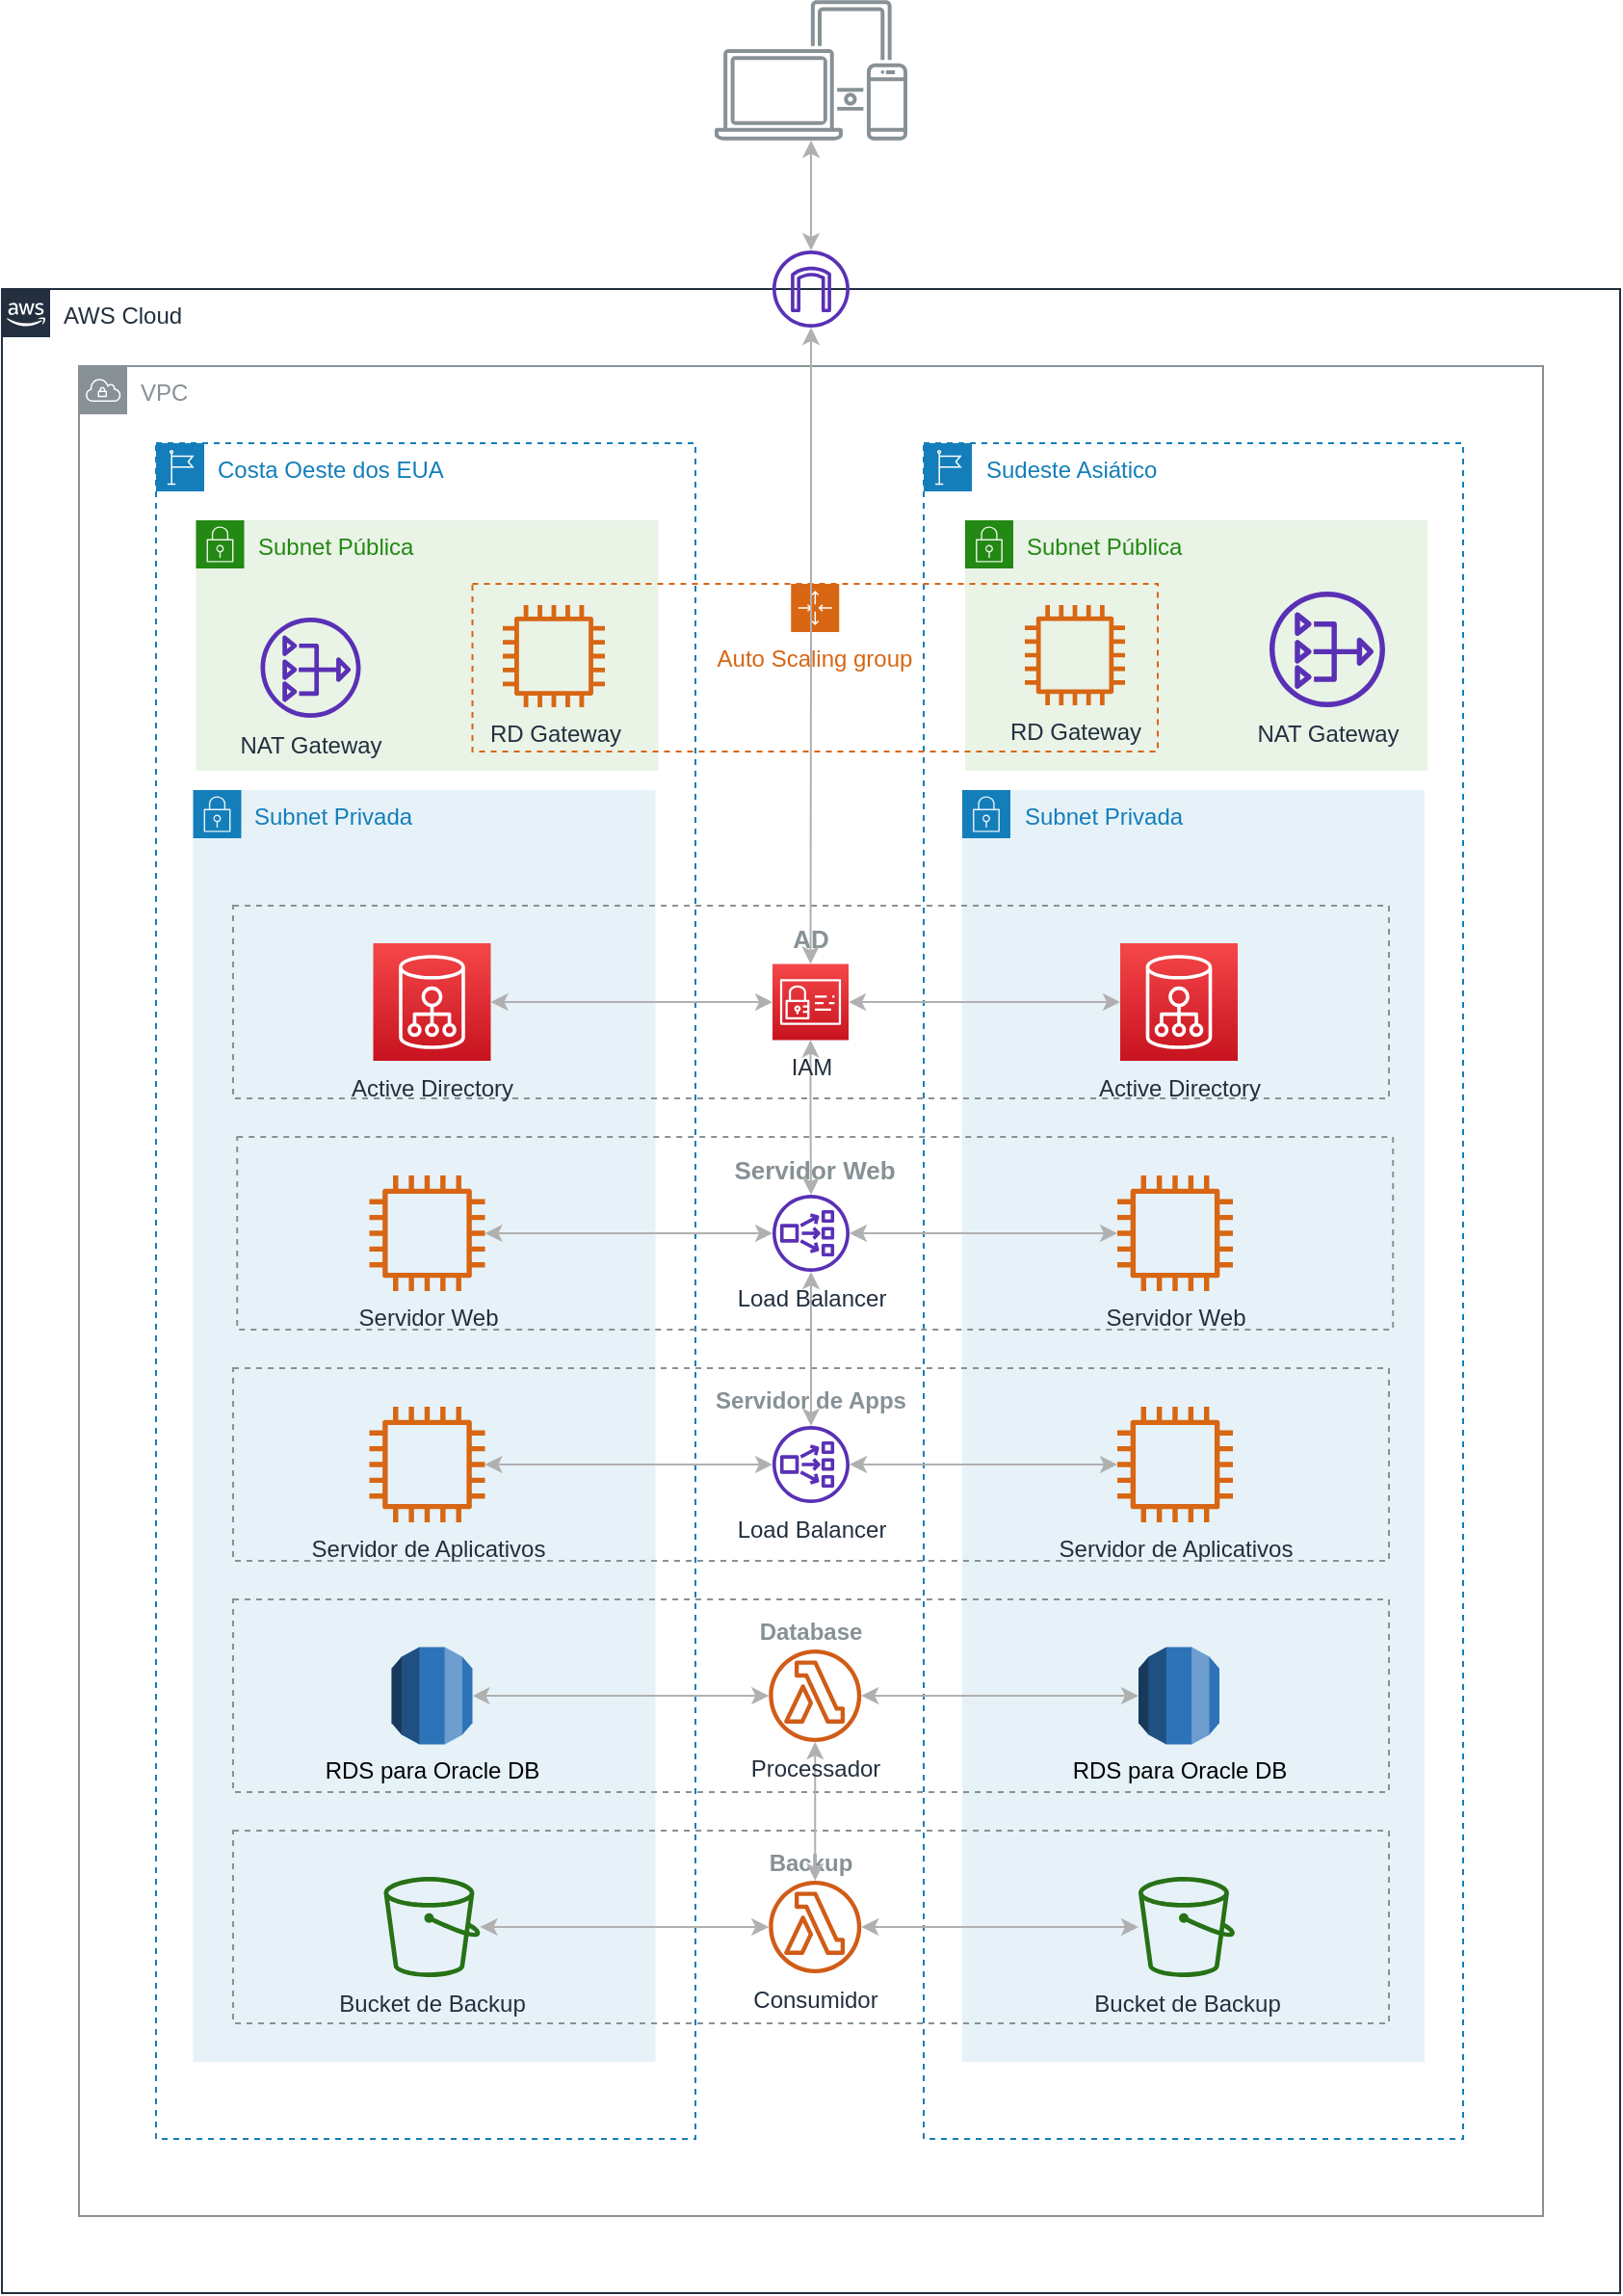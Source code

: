 <mxfile version="13.9.9" type="github">
  <diagram id="Ht1M8jgEwFfnCIfOTk4-" name="Page-1">
    <mxGraphModel dx="1422" dy="1631" grid="1" gridSize="10" guides="1" tooltips="1" connect="1" arrows="1" fold="1" page="1" pageScale="1" pageWidth="1169" pageHeight="827" math="0" shadow="0">
      <root>
        <mxCell id="0" />
        <mxCell id="1" parent="0" />
        <mxCell id="6aDpFVfZze4w23CBUoU--56" value="Subnet Privada" style="points=[[0,0],[0.25,0],[0.5,0],[0.75,0],[1,0],[1,0.25],[1,0.5],[1,0.75],[1,1],[0.75,1],[0.5,1],[0.25,1],[0,1],[0,0.75],[0,0.5],[0,0.25]];outlineConnect=0;gradientColor=none;html=1;whiteSpace=wrap;fontSize=12;fontStyle=0;shape=mxgraph.aws4.group;grIcon=mxgraph.aws4.group_security_group;grStroke=0;strokeColor=#147EBA;fillColor=#E6F2F8;verticalAlign=top;align=left;spacingLeft=30;fontColor=#147EBA;dashed=0;rounded=0;shadow=0;glass=0;sketch=0;" parent="1" vertex="1">
          <mxGeometry x="718.5" y="-400" width="240" height="660" as="geometry" />
        </mxCell>
        <mxCell id="6aDpFVfZze4w23CBUoU--58" value="Subnet Privada" style="points=[[0,0],[0.25,0],[0.5,0],[0.75,0],[1,0],[1,0.25],[1,0.5],[1,0.75],[1,1],[0.75,1],[0.5,1],[0.25,1],[0,1],[0,0.75],[0,0.5],[0,0.25]];outlineConnect=0;gradientColor=none;html=1;whiteSpace=wrap;fontSize=12;fontStyle=0;shape=mxgraph.aws4.group;grIcon=mxgraph.aws4.group_security_group;grStroke=0;strokeColor=#147EBA;fillColor=#E6F2F8;verticalAlign=top;align=left;spacingLeft=30;fontColor=#147EBA;dashed=0;rounded=0;shadow=0;glass=0;sketch=0;" parent="1" vertex="1">
          <mxGeometry x="319.25" y="-400" width="240" height="660" as="geometry" />
        </mxCell>
        <mxCell id="6aDpFVfZze4w23CBUoU--39" value="Sudeste Asiático" style="points=[[0,0],[0.25,0],[0.5,0],[0.75,0],[1,0],[1,0.25],[1,0.5],[1,0.75],[1,1],[0.75,1],[0.5,1],[0.25,1],[0,1],[0,0.75],[0,0.5],[0,0.25]];outlineConnect=0;gradientColor=none;html=1;whiteSpace=wrap;fontSize=12;fontStyle=0;shape=mxgraph.aws4.group;grIcon=mxgraph.aws4.group_region;strokeColor=#147EBA;fillColor=none;verticalAlign=top;align=left;spacingLeft=30;fontColor=#147EBA;dashed=1;rounded=0;shadow=0;glass=0;sketch=0;" parent="1" vertex="1">
          <mxGeometry x="698.5" y="-580" width="280" height="880" as="geometry" />
        </mxCell>
        <mxCell id="6aDpFVfZze4w23CBUoU--37" value="Costa Oeste dos EUA" style="points=[[0,0],[0.25,0],[0.5,0],[0.75,0],[1,0],[1,0.25],[1,0.5],[1,0.75],[1,1],[0.75,1],[0.5,1],[0.25,1],[0,1],[0,0.75],[0,0.5],[0,0.25]];outlineConnect=0;gradientColor=none;html=1;whiteSpace=wrap;fontSize=12;fontStyle=0;shape=mxgraph.aws4.group;grIcon=mxgraph.aws4.group_region;strokeColor=#147EBA;fillColor=none;verticalAlign=top;align=left;spacingLeft=30;fontColor=#147EBA;dashed=1;rounded=0;shadow=0;glass=0;sketch=0;" parent="1" vertex="1">
          <mxGeometry x="300" y="-580" width="280" height="880" as="geometry" />
        </mxCell>
        <mxCell id="6aDpFVfZze4w23CBUoU--36" value="VPC" style="outlineConnect=0;gradientColor=none;html=1;whiteSpace=wrap;fontSize=12;fontStyle=0;shape=mxgraph.aws4.group;grIcon=mxgraph.aws4.group_vpc;strokeColor=#879196;fillColor=none;verticalAlign=top;align=left;spacingLeft=30;fontColor=#879196;dashed=0;rounded=0;shadow=0;glass=0;sketch=0;" parent="1" vertex="1">
          <mxGeometry x="260" y="-620" width="760" height="960" as="geometry" />
        </mxCell>
        <mxCell id="6aDpFVfZze4w23CBUoU--35" value="AWS Cloud" style="points=[[0,0],[0.25,0],[0.5,0],[0.75,0],[1,0],[1,0.25],[1,0.5],[1,0.75],[1,1],[0.75,1],[0.5,1],[0.25,1],[0,1],[0,0.75],[0,0.5],[0,0.25]];outlineConnect=0;gradientColor=none;html=1;whiteSpace=wrap;fontSize=12;fontStyle=0;shape=mxgraph.aws4.group;grIcon=mxgraph.aws4.group_aws_cloud_alt;strokeColor=#232F3E;fillColor=none;verticalAlign=top;align=left;spacingLeft=30;fontColor=#232F3E;dashed=0;rounded=0;shadow=0;glass=0;sketch=0;" parent="1" vertex="1">
          <mxGeometry x="220" y="-660" width="840" height="1040" as="geometry" />
        </mxCell>
        <mxCell id="6aDpFVfZze4w23CBUoU--67" value="&lt;div&gt;&lt;span&gt;&lt;b&gt;Database&lt;/b&gt;&lt;/span&gt;&lt;/div&gt;" style="outlineConnect=0;gradientColor=none;html=1;whiteSpace=wrap;fontSize=12;fontStyle=0;strokeColor=#879196;fillColor=none;verticalAlign=top;align=center;fontColor=#879196;dashed=1;spacingTop=3;rounded=0;shadow=0;glass=0;sketch=0;" parent="1" vertex="1">
          <mxGeometry x="340" y="20" width="600" height="100" as="geometry" />
        </mxCell>
        <mxCell id="6aDpFVfZze4w23CBUoU--66" value="&lt;b&gt;Servidor de Apps&lt;/b&gt;" style="outlineConnect=0;gradientColor=none;html=1;whiteSpace=wrap;fontSize=12;fontStyle=0;strokeColor=#879196;fillColor=none;verticalAlign=top;align=center;fontColor=#879196;dashed=1;spacingTop=3;rounded=0;shadow=0;glass=0;sketch=0;" parent="1" vertex="1">
          <mxGeometry x="340" y="-100" width="600" height="100" as="geometry" />
        </mxCell>
        <mxCell id="6aDpFVfZze4w23CBUoU--110" value="&lt;div&gt;&lt;span&gt;&lt;b&gt;&lt;font style=&quot;font-size: 13px&quot;&gt;Servidor Web&lt;/font&gt;&lt;/b&gt;&lt;/span&gt;&lt;/div&gt;" style="outlineConnect=0;gradientColor=none;html=1;whiteSpace=wrap;fontSize=12;fontStyle=0;strokeColor=#879196;fillColor=none;verticalAlign=top;align=center;fontColor=#879196;dashed=1;spacingTop=3;rounded=0;shadow=0;glass=0;sketch=0;" parent="1" vertex="1">
          <mxGeometry x="342.12" y="-220" width="600" height="100" as="geometry" />
        </mxCell>
        <mxCell id="6aDpFVfZze4w23CBUoU--79" value="&lt;div&gt;&lt;span&gt;&lt;b&gt;Backup&lt;/b&gt;&lt;/span&gt;&lt;/div&gt;" style="outlineConnect=0;gradientColor=none;html=1;whiteSpace=wrap;fontSize=12;fontStyle=0;strokeColor=#879196;fillColor=none;verticalAlign=top;align=center;fontColor=#879196;dashed=1;spacingTop=3;rounded=0;shadow=0;glass=0;sketch=0;" parent="1" vertex="1">
          <mxGeometry x="340" y="140" width="600" height="100" as="geometry" />
        </mxCell>
        <mxCell id="6aDpFVfZze4w23CBUoU--55" value="Subnet Pública" style="points=[[0,0],[0.25,0],[0.5,0],[0.75,0],[1,0],[1,0.25],[1,0.5],[1,0.75],[1,1],[0.75,1],[0.5,1],[0.25,1],[0,1],[0,0.75],[0,0.5],[0,0.25]];outlineConnect=0;gradientColor=none;html=1;whiteSpace=wrap;fontSize=12;fontStyle=0;shape=mxgraph.aws4.group;grIcon=mxgraph.aws4.group_security_group;grStroke=0;strokeColor=#248814;fillColor=#E9F3E6;verticalAlign=top;align=left;spacingLeft=30;fontColor=#248814;dashed=0;rounded=0;shadow=0;glass=0;sketch=0;" parent="1" vertex="1">
          <mxGeometry x="720" y="-540" width="240" height="130" as="geometry" />
        </mxCell>
        <mxCell id="6aDpFVfZze4w23CBUoU--74" value="NAT Gateway" style="outlineConnect=0;fontColor=#232F3E;gradientColor=none;fillColor=#5A30B5;strokeColor=none;dashed=0;verticalLabelPosition=bottom;verticalAlign=top;align=center;html=1;fontSize=12;fontStyle=0;aspect=fixed;pointerEvents=1;shape=mxgraph.aws4.nat_gateway;rounded=0;shadow=0;glass=0;sketch=0;" parent="1" vertex="1">
          <mxGeometry x="878" y="-503" width="60" height="60" as="geometry" />
        </mxCell>
        <mxCell id="6aDpFVfZze4w23CBUoU--57" value="Subnet Pública" style="points=[[0,0],[0.25,0],[0.5,0],[0.75,0],[1,0],[1,0.25],[1,0.5],[1,0.75],[1,1],[0.75,1],[0.5,1],[0.25,1],[0,1],[0,0.75],[0,0.5],[0,0.25]];outlineConnect=0;gradientColor=none;html=1;whiteSpace=wrap;fontSize=12;fontStyle=0;shape=mxgraph.aws4.group;grIcon=mxgraph.aws4.group_security_group;grStroke=0;strokeColor=#248814;fillColor=#E9F3E6;verticalAlign=top;align=left;spacingLeft=30;fontColor=#248814;dashed=0;rounded=0;shadow=0;glass=0;sketch=0;" parent="1" vertex="1">
          <mxGeometry x="320.75" y="-540" width="240" height="130" as="geometry" />
        </mxCell>
        <mxCell id="6aDpFVfZze4w23CBUoU--94" value="Auto Scaling group" style="points=[[0,0],[0.25,0],[0.5,0],[0.75,0],[1,0],[1,0.25],[1,0.5],[1,0.75],[1,1],[0.75,1],[0.5,1],[0.25,1],[0,1],[0,0.75],[0,0.5],[0,0.25]];outlineConnect=0;gradientColor=none;html=1;whiteSpace=wrap;fontSize=12;fontStyle=0;shape=mxgraph.aws4.groupCenter;grIcon=mxgraph.aws4.group_auto_scaling_group;grStroke=1;strokeColor=#D86613;fillColor=none;verticalAlign=top;align=center;fontColor=#D86613;dashed=1;spacingTop=25;rounded=0;shadow=0;glass=0;sketch=0;" parent="1" vertex="1">
          <mxGeometry x="464.25" y="-507" width="355.75" height="87" as="geometry" />
        </mxCell>
        <mxCell id="6aDpFVfZze4w23CBUoU--68" value="&lt;div&gt;&lt;span&gt;&lt;b&gt;&lt;font style=&quot;font-size: 13px&quot;&gt;AD&lt;/font&gt;&lt;/b&gt;&lt;/span&gt;&lt;/div&gt;" style="outlineConnect=0;gradientColor=none;html=1;whiteSpace=wrap;fontSize=12;fontStyle=0;strokeColor=#879196;fillColor=none;verticalAlign=top;align=center;fontColor=#879196;dashed=1;spacingTop=3;rounded=0;shadow=0;glass=0;sketch=0;" parent="1" vertex="1">
          <mxGeometry x="340" y="-340" width="600" height="100" as="geometry" />
        </mxCell>
        <mxCell id="6aDpFVfZze4w23CBUoU--113" style="edgeStyle=orthogonalEdgeStyle;rounded=0;orthogonalLoop=1;jettySize=auto;html=1;startArrow=classic;startFill=1;strokeColor=#B0B0B0;" parent="1" source="-7ydBMWIC__aD3P19Xe8-1" target="6aDpFVfZze4w23CBUoU--112" edge="1">
          <mxGeometry relative="1" as="geometry" />
        </mxCell>
        <mxCell id="6aDpFVfZze4w23CBUoU--59" value="" style="outlineConnect=0;fontColor=#232F3E;gradientColor=none;fillColor=#5A30B5;strokeColor=none;dashed=0;verticalLabelPosition=bottom;verticalAlign=top;align=center;html=1;fontSize=12;fontStyle=0;aspect=fixed;pointerEvents=1;shape=mxgraph.aws4.internet_gateway;rounded=0;shadow=0;glass=0;sketch=0;" parent="1" vertex="1">
          <mxGeometry x="620" y="-680" width="40" height="40" as="geometry" />
        </mxCell>
        <mxCell id="6aDpFVfZze4w23CBUoU--71" value="RDS para Oracle DB" style="outlineConnect=0;dashed=0;verticalLabelPosition=bottom;verticalAlign=top;align=center;html=1;shape=mxgraph.aws3.rds;fillColor=#2E73B8;gradientColor=none;rounded=0;shadow=0;glass=0;sketch=0;strokeColor=#454A52;" parent="1" vertex="1">
          <mxGeometry x="810" y="44.75" width="42" height="50.5" as="geometry" />
        </mxCell>
        <mxCell id="6aDpFVfZze4w23CBUoU--72" value="RDS para Oracle DB" style="outlineConnect=0;dashed=0;verticalLabelPosition=bottom;verticalAlign=top;align=center;html=1;shape=mxgraph.aws3.rds;fillColor=#2E73B8;gradientColor=none;rounded=0;shadow=0;glass=0;sketch=0;strokeColor=#454A52;" parent="1" vertex="1">
          <mxGeometry x="422.25" y="44.75" width="42" height="50.5" as="geometry" />
        </mxCell>
        <mxCell id="6aDpFVfZze4w23CBUoU--95" style="edgeStyle=orthogonalEdgeStyle;rounded=0;orthogonalLoop=1;jettySize=auto;html=1;startArrow=classic;startFill=1;strokeColor=#B0B0B0;" parent="1" source="6aDpFVfZze4w23CBUoU--76" target="6aDpFVfZze4w23CBUoU--59" edge="1">
          <mxGeometry relative="1" as="geometry" />
        </mxCell>
        <mxCell id="6aDpFVfZze4w23CBUoU--76" value="" style="outlineConnect=0;gradientColor=none;fontColor=#545B64;strokeColor=none;fillColor=#879196;dashed=0;verticalLabelPosition=bottom;verticalAlign=top;align=center;html=1;fontSize=12;fontStyle=0;aspect=fixed;shape=mxgraph.aws4.illustration_devices;pointerEvents=1;rounded=0;shadow=0;glass=0;sketch=0;" parent="1" vertex="1">
          <mxGeometry x="590" y="-810" width="100" height="73" as="geometry" />
        </mxCell>
        <mxCell id="6aDpFVfZze4w23CBUoU--120" value="" style="edgeStyle=orthogonalEdgeStyle;rounded=0;orthogonalLoop=1;jettySize=auto;html=1;startArrow=classic;startFill=1;strokeColor=#B0B0B0;" parent="1" source="6aDpFVfZze4w23CBUoU--78" target="6aDpFVfZze4w23CBUoU--119" edge="1">
          <mxGeometry relative="1" as="geometry" />
        </mxCell>
        <mxCell id="6aDpFVfZze4w23CBUoU--121" style="edgeStyle=orthogonalEdgeStyle;rounded=0;orthogonalLoop=1;jettySize=auto;html=1;startArrow=classic;startFill=1;strokeColor=#B0B0B0;" parent="1" source="6aDpFVfZze4w23CBUoU--78" target="6aDpFVfZze4w23CBUoU--72" edge="1">
          <mxGeometry relative="1" as="geometry" />
        </mxCell>
        <mxCell id="6aDpFVfZze4w23CBUoU--122" style="edgeStyle=orthogonalEdgeStyle;rounded=0;orthogonalLoop=1;jettySize=auto;html=1;startArrow=classic;startFill=1;strokeColor=#B0B0B0;" parent="1" source="6aDpFVfZze4w23CBUoU--78" target="6aDpFVfZze4w23CBUoU--71" edge="1">
          <mxGeometry relative="1" as="geometry" />
        </mxCell>
        <mxCell id="6aDpFVfZze4w23CBUoU--78" value="Processador" style="outlineConnect=0;fontColor=#232F3E;gradientColor=none;fillColor=#D05C17;strokeColor=none;dashed=0;verticalLabelPosition=bottom;verticalAlign=top;align=center;html=1;fontSize=12;fontStyle=0;aspect=fixed;pointerEvents=1;shape=mxgraph.aws4.lambda_function;rounded=0;shadow=0;glass=0;sketch=0;" parent="1" vertex="1">
          <mxGeometry x="618.12" y="46" width="48" height="48" as="geometry" />
        </mxCell>
        <mxCell id="6aDpFVfZze4w23CBUoU--82" value="RD Gateway" style="outlineConnect=0;fontColor=#232F3E;gradientColor=none;fillColor=#D86613;strokeColor=none;dashed=0;verticalLabelPosition=bottom;verticalAlign=top;align=center;html=1;fontSize=12;fontStyle=0;aspect=fixed;pointerEvents=1;shape=mxgraph.aws4.instance2;rounded=0;shadow=0;glass=0;sketch=0;" parent="1" vertex="1">
          <mxGeometry x="751" y="-496" width="52" height="52" as="geometry" />
        </mxCell>
        <mxCell id="6aDpFVfZze4w23CBUoU--83" value="NAT Gateway" style="outlineConnect=0;fontColor=#232F3E;gradientColor=none;fillColor=#5A30B5;strokeColor=none;dashed=0;verticalLabelPosition=bottom;verticalAlign=top;align=center;html=1;fontSize=12;fontStyle=0;aspect=fixed;pointerEvents=1;shape=mxgraph.aws4.nat_gateway;rounded=0;shadow=0;glass=0;sketch=0;" parent="1" vertex="1">
          <mxGeometry x="354.25" y="-489.5" width="52" height="52" as="geometry" />
        </mxCell>
        <mxCell id="6aDpFVfZze4w23CBUoU--85" value="RD Gateway" style="outlineConnect=0;fontColor=#232F3E;gradientColor=none;fillColor=#D86613;strokeColor=none;dashed=0;verticalLabelPosition=bottom;verticalAlign=top;align=center;html=1;fontSize=12;fontStyle=0;aspect=fixed;pointerEvents=1;shape=mxgraph.aws4.instance2;rounded=0;shadow=0;glass=0;sketch=0;" parent="1" vertex="1">
          <mxGeometry x="480" y="-496" width="53" height="53" as="geometry" />
        </mxCell>
        <mxCell id="6aDpFVfZze4w23CBUoU--98" value="Servidor Web" style="outlineConnect=0;fontColor=#232F3E;gradientColor=none;fillColor=#D86613;strokeColor=none;dashed=0;verticalLabelPosition=bottom;verticalAlign=top;align=center;html=1;fontSize=12;fontStyle=0;aspect=fixed;pointerEvents=1;shape=mxgraph.aws4.instance2;rounded=0;shadow=0;glass=0;sketch=0;" parent="1" vertex="1">
          <mxGeometry x="799" y="-200" width="60" height="60" as="geometry" />
        </mxCell>
        <mxCell id="6aDpFVfZze4w23CBUoU--99" value="Servidor Web" style="outlineConnect=0;fontColor=#232F3E;gradientColor=none;fillColor=#D86613;strokeColor=none;dashed=0;verticalLabelPosition=bottom;verticalAlign=top;align=center;html=1;fontSize=12;fontStyle=0;aspect=fixed;pointerEvents=1;shape=mxgraph.aws4.instance2;rounded=0;shadow=0;glass=0;sketch=0;" parent="1" vertex="1">
          <mxGeometry x="410.75" y="-200" width="60" height="60" as="geometry" />
        </mxCell>
        <mxCell id="6aDpFVfZze4w23CBUoU--100" value="Servidor de Aplicativos" style="outlineConnect=0;fontColor=#232F3E;gradientColor=none;fillColor=#D86613;strokeColor=none;dashed=0;verticalLabelPosition=bottom;verticalAlign=top;align=center;html=1;fontSize=12;fontStyle=0;aspect=fixed;pointerEvents=1;shape=mxgraph.aws4.instance2;rounded=0;shadow=0;glass=0;sketch=0;" parent="1" vertex="1">
          <mxGeometry x="410.75" y="-80" width="60" height="60" as="geometry" />
        </mxCell>
        <mxCell id="6aDpFVfZze4w23CBUoU--101" value="Servidor de Aplicativos" style="outlineConnect=0;fontColor=#232F3E;gradientColor=none;fillColor=#D86613;strokeColor=none;dashed=0;verticalLabelPosition=bottom;verticalAlign=top;align=center;html=1;fontSize=12;fontStyle=0;aspect=fixed;pointerEvents=1;shape=mxgraph.aws4.instance2;rounded=0;shadow=0;glass=0;sketch=0;" parent="1" vertex="1">
          <mxGeometry x="799" y="-80" width="60" height="60" as="geometry" />
        </mxCell>
        <mxCell id="6aDpFVfZze4w23CBUoU--117" style="edgeStyle=orthogonalEdgeStyle;rounded=0;orthogonalLoop=1;jettySize=auto;html=1;startArrow=classic;startFill=1;strokeColor=#B0B0B0;" parent="1" source="6aDpFVfZze4w23CBUoU--111" target="6aDpFVfZze4w23CBUoU--101" edge="1">
          <mxGeometry relative="1" as="geometry" />
        </mxCell>
        <mxCell id="6aDpFVfZze4w23CBUoU--118" style="edgeStyle=orthogonalEdgeStyle;rounded=0;orthogonalLoop=1;jettySize=auto;html=1;startArrow=classic;startFill=1;strokeColor=#B0B0B0;" parent="1" source="6aDpFVfZze4w23CBUoU--111" target="6aDpFVfZze4w23CBUoU--100" edge="1">
          <mxGeometry relative="1" as="geometry" />
        </mxCell>
        <mxCell id="6aDpFVfZze4w23CBUoU--111" value="Load Balancer" style="outlineConnect=0;fontColor=#232F3E;gradientColor=none;fillColor=#5A30B5;strokeColor=none;dashed=0;verticalLabelPosition=bottom;verticalAlign=top;align=center;html=1;fontSize=12;fontStyle=0;aspect=fixed;pointerEvents=1;shape=mxgraph.aws4.network_load_balancer;rounded=0;shadow=0;glass=0;sketch=0;" parent="1" vertex="1">
          <mxGeometry x="620" y="-70" width="40" height="40" as="geometry" />
        </mxCell>
        <mxCell id="6aDpFVfZze4w23CBUoU--114" style="edgeStyle=orthogonalEdgeStyle;rounded=0;orthogonalLoop=1;jettySize=auto;html=1;startArrow=classic;startFill=1;strokeColor=#B0B0B0;" parent="1" source="6aDpFVfZze4w23CBUoU--112" target="6aDpFVfZze4w23CBUoU--98" edge="1">
          <mxGeometry relative="1" as="geometry" />
        </mxCell>
        <mxCell id="6aDpFVfZze4w23CBUoU--115" style="edgeStyle=orthogonalEdgeStyle;rounded=0;orthogonalLoop=1;jettySize=auto;html=1;startArrow=classic;startFill=1;strokeColor=#B0B0B0;" parent="1" source="6aDpFVfZze4w23CBUoU--112" target="6aDpFVfZze4w23CBUoU--99" edge="1">
          <mxGeometry relative="1" as="geometry" />
        </mxCell>
        <mxCell id="6aDpFVfZze4w23CBUoU--116" style="edgeStyle=orthogonalEdgeStyle;rounded=0;orthogonalLoop=1;jettySize=auto;html=1;startArrow=classic;startFill=1;strokeColor=#B0B0B0;" parent="1" source="6aDpFVfZze4w23CBUoU--112" target="6aDpFVfZze4w23CBUoU--111" edge="1">
          <mxGeometry relative="1" as="geometry" />
        </mxCell>
        <mxCell id="6aDpFVfZze4w23CBUoU--112" value="Load Balancer" style="outlineConnect=0;fontColor=#232F3E;gradientColor=none;fillColor=#5A30B5;strokeColor=none;dashed=0;verticalLabelPosition=bottom;verticalAlign=top;align=center;html=1;fontSize=12;fontStyle=0;aspect=fixed;pointerEvents=1;shape=mxgraph.aws4.network_load_balancer;rounded=0;shadow=0;glass=0;sketch=0;" parent="1" vertex="1">
          <mxGeometry x="620" y="-190" width="40" height="40" as="geometry" />
        </mxCell>
        <mxCell id="6aDpFVfZze4w23CBUoU--126" style="edgeStyle=orthogonalEdgeStyle;rounded=0;orthogonalLoop=1;jettySize=auto;html=1;startArrow=classic;startFill=1;strokeColor=#B0B0B0;" parent="1" source="6aDpFVfZze4w23CBUoU--119" target="6aDpFVfZze4w23CBUoU--125" edge="1">
          <mxGeometry relative="1" as="geometry" />
        </mxCell>
        <mxCell id="6aDpFVfZze4w23CBUoU--127" style="edgeStyle=orthogonalEdgeStyle;rounded=0;orthogonalLoop=1;jettySize=auto;html=1;startArrow=classic;startFill=1;strokeColor=#B0B0B0;" parent="1" source="6aDpFVfZze4w23CBUoU--119" target="6aDpFVfZze4w23CBUoU--124" edge="1">
          <mxGeometry relative="1" as="geometry" />
        </mxCell>
        <mxCell id="6aDpFVfZze4w23CBUoU--119" value="Consumidor" style="outlineConnect=0;fontColor=#232F3E;gradientColor=none;fillColor=#D05C17;strokeColor=none;dashed=0;verticalLabelPosition=bottom;verticalAlign=top;align=center;html=1;fontSize=12;fontStyle=0;aspect=fixed;pointerEvents=1;shape=mxgraph.aws4.lambda_function;rounded=0;shadow=0;glass=0;sketch=0;" parent="1" vertex="1">
          <mxGeometry x="618.12" y="166" width="48" height="48" as="geometry" />
        </mxCell>
        <mxCell id="6aDpFVfZze4w23CBUoU--124" value="Bucket de Backup" style="outlineConnect=0;fontColor=#232F3E;gradientColor=none;fillColor=#277116;strokeColor=none;dashed=0;verticalLabelPosition=bottom;verticalAlign=top;align=center;html=1;fontSize=12;fontStyle=0;aspect=fixed;pointerEvents=1;shape=mxgraph.aws4.bucket;rounded=0;shadow=0;glass=0;sketch=0;" parent="1" vertex="1">
          <mxGeometry x="418.25" y="164" width="50" height="52" as="geometry" />
        </mxCell>
        <mxCell id="6aDpFVfZze4w23CBUoU--125" value="Bucket de Backup" style="outlineConnect=0;fontColor=#232F3E;gradientColor=none;fillColor=#277116;strokeColor=none;dashed=0;verticalLabelPosition=bottom;verticalAlign=top;align=center;html=1;fontSize=12;fontStyle=0;aspect=fixed;pointerEvents=1;shape=mxgraph.aws4.bucket;rounded=0;shadow=0;glass=0;sketch=0;" parent="1" vertex="1">
          <mxGeometry x="810" y="164" width="50" height="52" as="geometry" />
        </mxCell>
        <mxCell id="6aDpFVfZze4w23CBUoU--128" value="Active Directory" style="outlineConnect=0;fontColor=#232F3E;gradientColor=#F54749;gradientDirection=north;fillColor=#C7131F;strokeColor=#ffffff;dashed=0;verticalLabelPosition=bottom;verticalAlign=top;align=center;html=1;fontSize=12;fontStyle=0;aspect=fixed;shape=mxgraph.aws4.resourceIcon;resIcon=mxgraph.aws4.cloud_directory;rounded=0;shadow=0;glass=0;sketch=0;" parent="1" vertex="1">
          <mxGeometry x="412.75" y="-320.5" width="61" height="61" as="geometry" />
        </mxCell>
        <mxCell id="6aDpFVfZze4w23CBUoU--129" value="Active Directory" style="outlineConnect=0;fontColor=#232F3E;gradientColor=#F54749;gradientDirection=north;fillColor=#C7131F;strokeColor=#ffffff;dashed=0;verticalLabelPosition=bottom;verticalAlign=top;align=center;html=1;fontSize=12;fontStyle=0;aspect=fixed;shape=mxgraph.aws4.resourceIcon;resIcon=mxgraph.aws4.cloud_directory;rounded=0;shadow=0;glass=0;sketch=0;" parent="1" vertex="1">
          <mxGeometry x="800.5" y="-320.5" width="61" height="61" as="geometry" />
        </mxCell>
        <mxCell id="-7ydBMWIC__aD3P19Xe8-4" style="edgeStyle=orthogonalEdgeStyle;rounded=0;orthogonalLoop=1;jettySize=auto;html=1;startArrow=classic;startFill=1;strokeColor=#B0B0B0;" edge="1" parent="1" source="-7ydBMWIC__aD3P19Xe8-1" target="6aDpFVfZze4w23CBUoU--129">
          <mxGeometry relative="1" as="geometry" />
        </mxCell>
        <mxCell id="-7ydBMWIC__aD3P19Xe8-5" style="edgeStyle=orthogonalEdgeStyle;rounded=0;orthogonalLoop=1;jettySize=auto;html=1;startArrow=classic;startFill=1;strokeColor=#B0B0B0;" edge="1" parent="1" source="-7ydBMWIC__aD3P19Xe8-1" target="6aDpFVfZze4w23CBUoU--128">
          <mxGeometry relative="1" as="geometry" />
        </mxCell>
        <mxCell id="-7ydBMWIC__aD3P19Xe8-1" value="IAM" style="outlineConnect=0;fontColor=#232F3E;gradientColor=#F54749;gradientDirection=north;fillColor=#C7131F;strokeColor=#ffffff;dashed=0;verticalLabelPosition=bottom;verticalAlign=top;align=center;html=1;fontSize=12;fontStyle=0;aspect=fixed;shape=mxgraph.aws4.resourceIcon;resIcon=mxgraph.aws4.identity_and_access_management;rounded=0;shadow=0;glass=0;sketch=0;" vertex="1" parent="1">
          <mxGeometry x="620" y="-309.75" width="39.5" height="39.5" as="geometry" />
        </mxCell>
        <mxCell id="-7ydBMWIC__aD3P19Xe8-3" style="edgeStyle=orthogonalEdgeStyle;rounded=0;orthogonalLoop=1;jettySize=auto;html=1;startArrow=classic;startFill=1;strokeColor=#B0B0B0;" edge="1" parent="1" source="6aDpFVfZze4w23CBUoU--59" target="-7ydBMWIC__aD3P19Xe8-1">
          <mxGeometry relative="1" as="geometry">
            <mxPoint x="640" y="-640" as="sourcePoint" />
            <mxPoint x="640" y="-190" as="targetPoint" />
          </mxGeometry>
        </mxCell>
      </root>
    </mxGraphModel>
  </diagram>
</mxfile>
